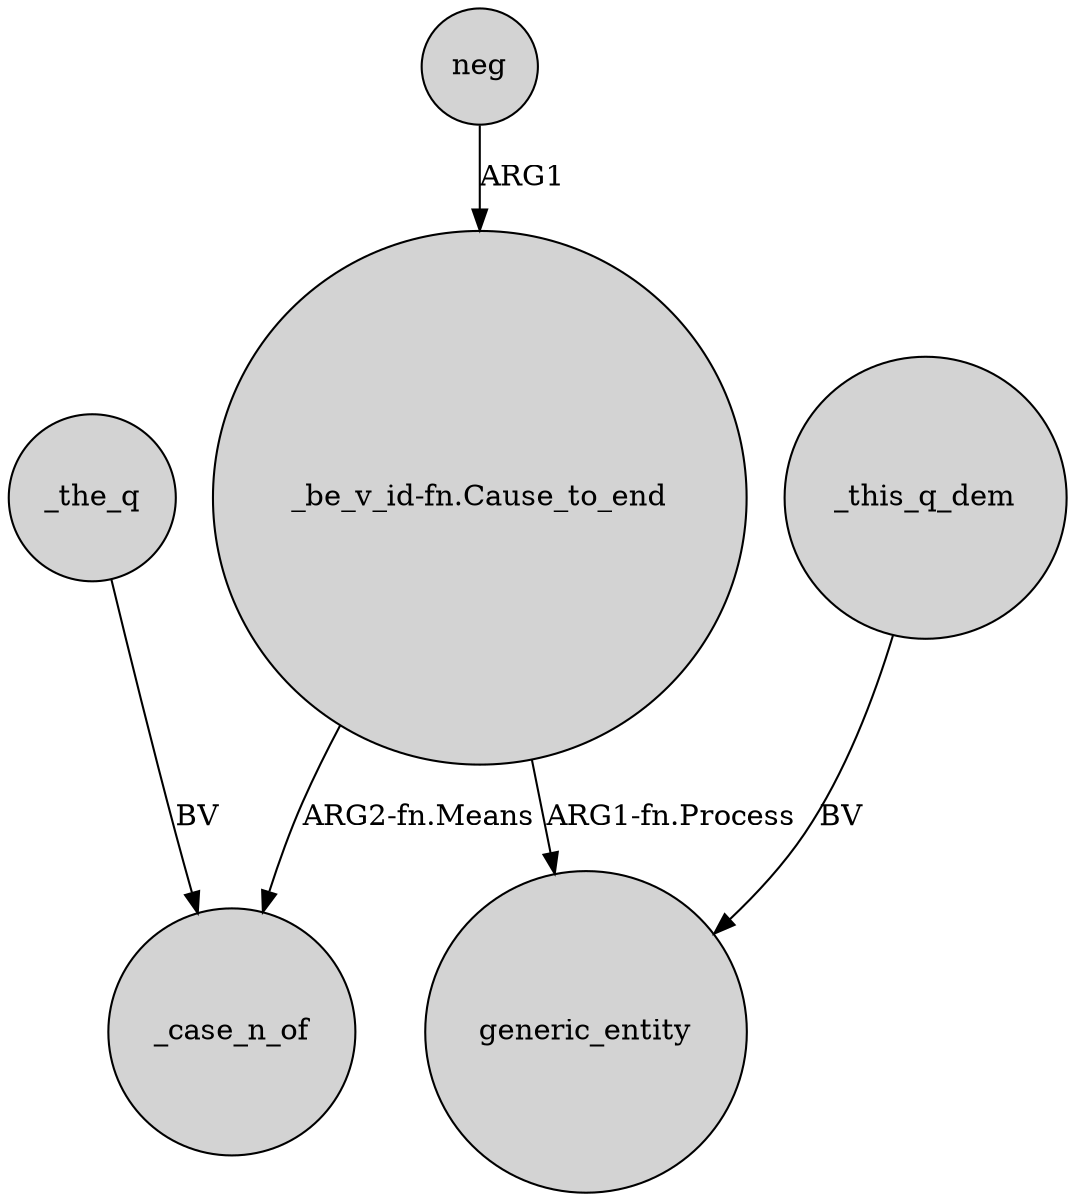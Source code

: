 digraph {
	node [shape=circle style=filled]
	"_be_v_id-fn.Cause_to_end" -> _case_n_of [label="ARG2-fn.Means"]
	"_be_v_id-fn.Cause_to_end" -> generic_entity [label="ARG1-fn.Process"]
	_the_q -> _case_n_of [label=BV]
	neg -> "_be_v_id-fn.Cause_to_end" [label=ARG1]
	_this_q_dem -> generic_entity [label=BV]
}
